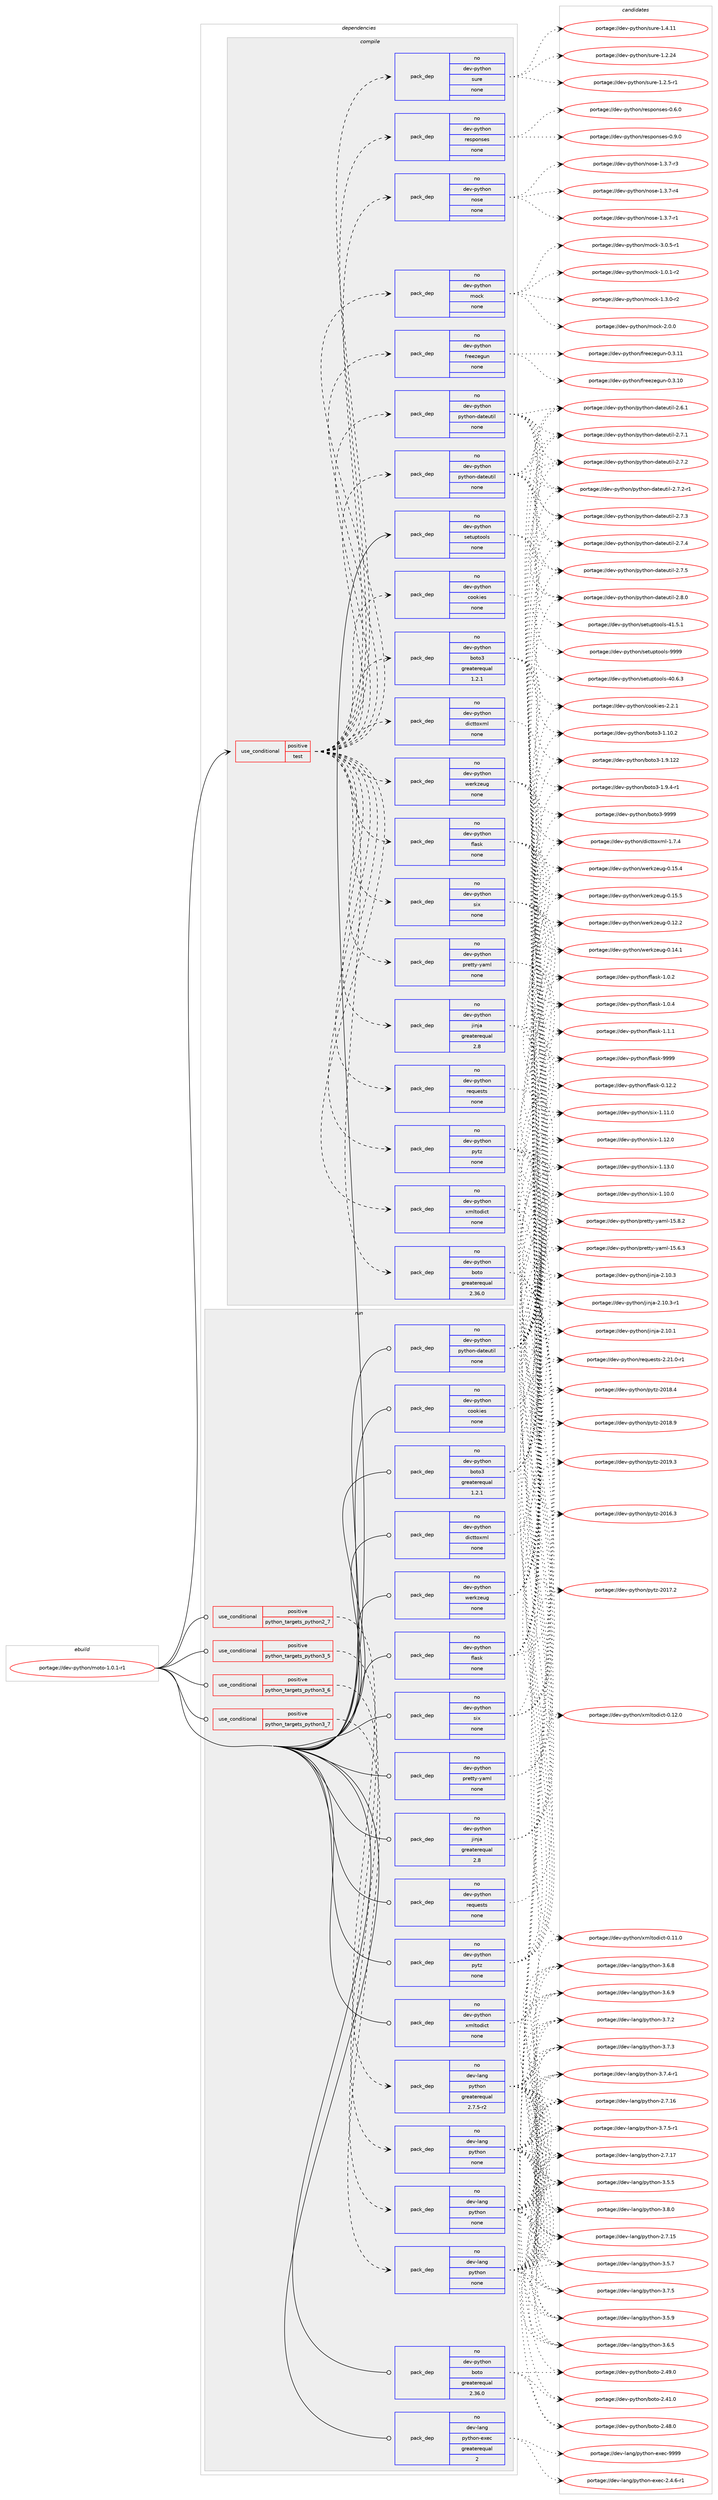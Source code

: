 digraph prolog {

# *************
# Graph options
# *************

newrank=true;
concentrate=true;
compound=true;
graph [rankdir=LR,fontname=Helvetica,fontsize=10,ranksep=1.5];#, ranksep=2.5, nodesep=0.2];
edge  [arrowhead=vee];
node  [fontname=Helvetica,fontsize=10];

# **********
# The ebuild
# **********

subgraph cluster_leftcol {
color=gray;
rank=same;
label=<<i>ebuild</i>>;
id [label="portage://dev-python/moto-1.0.1-r1", color=red, width=4, href="../dev-python/moto-1.0.1-r1.svg"];
}

# ****************
# The dependencies
# ****************

subgraph cluster_midcol {
color=gray;
label=<<i>dependencies</i>>;
subgraph cluster_compile {
fillcolor="#eeeeee";
style=filled;
label=<<i>compile</i>>;
subgraph cond31926 {
dependency149898 [label=<<TABLE BORDER="0" CELLBORDER="1" CELLSPACING="0" CELLPADDING="4"><TR><TD ROWSPAN="3" CELLPADDING="10">use_conditional</TD></TR><TR><TD>positive</TD></TR><TR><TD>test</TD></TR></TABLE>>, shape=none, color=red];
subgraph pack114646 {
dependency149899 [label=<<TABLE BORDER="0" CELLBORDER="1" CELLSPACING="0" CELLPADDING="4" WIDTH="220"><TR><TD ROWSPAN="6" CELLPADDING="30">pack_dep</TD></TR><TR><TD WIDTH="110">no</TD></TR><TR><TD>dev-python</TD></TR><TR><TD>cookies</TD></TR><TR><TD>none</TD></TR><TR><TD></TD></TR></TABLE>>, shape=none, color=blue];
}
dependency149898:e -> dependency149899:w [weight=20,style="dashed",arrowhead="vee"];
subgraph pack114647 {
dependency149900 [label=<<TABLE BORDER="0" CELLBORDER="1" CELLSPACING="0" CELLPADDING="4" WIDTH="220"><TR><TD ROWSPAN="6" CELLPADDING="30">pack_dep</TD></TR><TR><TD WIDTH="110">no</TD></TR><TR><TD>dev-python</TD></TR><TR><TD>dicttoxml</TD></TR><TR><TD>none</TD></TR><TR><TD></TD></TR></TABLE>>, shape=none, color=blue];
}
dependency149898:e -> dependency149900:w [weight=20,style="dashed",arrowhead="vee"];
subgraph pack114648 {
dependency149901 [label=<<TABLE BORDER="0" CELLBORDER="1" CELLSPACING="0" CELLPADDING="4" WIDTH="220"><TR><TD ROWSPAN="6" CELLPADDING="30">pack_dep</TD></TR><TR><TD WIDTH="110">no</TD></TR><TR><TD>dev-python</TD></TR><TR><TD>jinja</TD></TR><TR><TD>greaterequal</TD></TR><TR><TD>2.8</TD></TR></TABLE>>, shape=none, color=blue];
}
dependency149898:e -> dependency149901:w [weight=20,style="dashed",arrowhead="vee"];
subgraph pack114649 {
dependency149902 [label=<<TABLE BORDER="0" CELLBORDER="1" CELLSPACING="0" CELLPADDING="4" WIDTH="220"><TR><TD ROWSPAN="6" CELLPADDING="30">pack_dep</TD></TR><TR><TD WIDTH="110">no</TD></TR><TR><TD>dev-python</TD></TR><TR><TD>boto</TD></TR><TR><TD>greaterequal</TD></TR><TR><TD>2.36.0</TD></TR></TABLE>>, shape=none, color=blue];
}
dependency149898:e -> dependency149902:w [weight=20,style="dashed",arrowhead="vee"];
subgraph pack114650 {
dependency149903 [label=<<TABLE BORDER="0" CELLBORDER="1" CELLSPACING="0" CELLPADDING="4" WIDTH="220"><TR><TD ROWSPAN="6" CELLPADDING="30">pack_dep</TD></TR><TR><TD WIDTH="110">no</TD></TR><TR><TD>dev-python</TD></TR><TR><TD>boto3</TD></TR><TR><TD>greaterequal</TD></TR><TR><TD>1.2.1</TD></TR></TABLE>>, shape=none, color=blue];
}
dependency149898:e -> dependency149903:w [weight=20,style="dashed",arrowhead="vee"];
subgraph pack114651 {
dependency149904 [label=<<TABLE BORDER="0" CELLBORDER="1" CELLSPACING="0" CELLPADDING="4" WIDTH="220"><TR><TD ROWSPAN="6" CELLPADDING="30">pack_dep</TD></TR><TR><TD WIDTH="110">no</TD></TR><TR><TD>dev-python</TD></TR><TR><TD>flask</TD></TR><TR><TD>none</TD></TR><TR><TD></TD></TR></TABLE>>, shape=none, color=blue];
}
dependency149898:e -> dependency149904:w [weight=20,style="dashed",arrowhead="vee"];
subgraph pack114652 {
dependency149905 [label=<<TABLE BORDER="0" CELLBORDER="1" CELLSPACING="0" CELLPADDING="4" WIDTH="220"><TR><TD ROWSPAN="6" CELLPADDING="30">pack_dep</TD></TR><TR><TD WIDTH="110">no</TD></TR><TR><TD>dev-python</TD></TR><TR><TD>pretty-yaml</TD></TR><TR><TD>none</TD></TR><TR><TD></TD></TR></TABLE>>, shape=none, color=blue];
}
dependency149898:e -> dependency149905:w [weight=20,style="dashed",arrowhead="vee"];
subgraph pack114653 {
dependency149906 [label=<<TABLE BORDER="0" CELLBORDER="1" CELLSPACING="0" CELLPADDING="4" WIDTH="220"><TR><TD ROWSPAN="6" CELLPADDING="30">pack_dep</TD></TR><TR><TD WIDTH="110">no</TD></TR><TR><TD>dev-python</TD></TR><TR><TD>python-dateutil</TD></TR><TR><TD>none</TD></TR><TR><TD></TD></TR></TABLE>>, shape=none, color=blue];
}
dependency149898:e -> dependency149906:w [weight=20,style="dashed",arrowhead="vee"];
subgraph pack114654 {
dependency149907 [label=<<TABLE BORDER="0" CELLBORDER="1" CELLSPACING="0" CELLPADDING="4" WIDTH="220"><TR><TD ROWSPAN="6" CELLPADDING="30">pack_dep</TD></TR><TR><TD WIDTH="110">no</TD></TR><TR><TD>dev-python</TD></TR><TR><TD>pytz</TD></TR><TR><TD>none</TD></TR><TR><TD></TD></TR></TABLE>>, shape=none, color=blue];
}
dependency149898:e -> dependency149907:w [weight=20,style="dashed",arrowhead="vee"];
subgraph pack114655 {
dependency149908 [label=<<TABLE BORDER="0" CELLBORDER="1" CELLSPACING="0" CELLPADDING="4" WIDTH="220"><TR><TD ROWSPAN="6" CELLPADDING="30">pack_dep</TD></TR><TR><TD WIDTH="110">no</TD></TR><TR><TD>dev-python</TD></TR><TR><TD>python-dateutil</TD></TR><TR><TD>none</TD></TR><TR><TD></TD></TR></TABLE>>, shape=none, color=blue];
}
dependency149898:e -> dependency149908:w [weight=20,style="dashed",arrowhead="vee"];
subgraph pack114656 {
dependency149909 [label=<<TABLE BORDER="0" CELLBORDER="1" CELLSPACING="0" CELLPADDING="4" WIDTH="220"><TR><TD ROWSPAN="6" CELLPADDING="30">pack_dep</TD></TR><TR><TD WIDTH="110">no</TD></TR><TR><TD>dev-python</TD></TR><TR><TD>requests</TD></TR><TR><TD>none</TD></TR><TR><TD></TD></TR></TABLE>>, shape=none, color=blue];
}
dependency149898:e -> dependency149909:w [weight=20,style="dashed",arrowhead="vee"];
subgraph pack114657 {
dependency149910 [label=<<TABLE BORDER="0" CELLBORDER="1" CELLSPACING="0" CELLPADDING="4" WIDTH="220"><TR><TD ROWSPAN="6" CELLPADDING="30">pack_dep</TD></TR><TR><TD WIDTH="110">no</TD></TR><TR><TD>dev-python</TD></TR><TR><TD>xmltodict</TD></TR><TR><TD>none</TD></TR><TR><TD></TD></TR></TABLE>>, shape=none, color=blue];
}
dependency149898:e -> dependency149910:w [weight=20,style="dashed",arrowhead="vee"];
subgraph pack114658 {
dependency149911 [label=<<TABLE BORDER="0" CELLBORDER="1" CELLSPACING="0" CELLPADDING="4" WIDTH="220"><TR><TD ROWSPAN="6" CELLPADDING="30">pack_dep</TD></TR><TR><TD WIDTH="110">no</TD></TR><TR><TD>dev-python</TD></TR><TR><TD>six</TD></TR><TR><TD>none</TD></TR><TR><TD></TD></TR></TABLE>>, shape=none, color=blue];
}
dependency149898:e -> dependency149911:w [weight=20,style="dashed",arrowhead="vee"];
subgraph pack114659 {
dependency149912 [label=<<TABLE BORDER="0" CELLBORDER="1" CELLSPACING="0" CELLPADDING="4" WIDTH="220"><TR><TD ROWSPAN="6" CELLPADDING="30">pack_dep</TD></TR><TR><TD WIDTH="110">no</TD></TR><TR><TD>dev-python</TD></TR><TR><TD>werkzeug</TD></TR><TR><TD>none</TD></TR><TR><TD></TD></TR></TABLE>>, shape=none, color=blue];
}
dependency149898:e -> dependency149912:w [weight=20,style="dashed",arrowhead="vee"];
subgraph pack114660 {
dependency149913 [label=<<TABLE BORDER="0" CELLBORDER="1" CELLSPACING="0" CELLPADDING="4" WIDTH="220"><TR><TD ROWSPAN="6" CELLPADDING="30">pack_dep</TD></TR><TR><TD WIDTH="110">no</TD></TR><TR><TD>dev-python</TD></TR><TR><TD>freezegun</TD></TR><TR><TD>none</TD></TR><TR><TD></TD></TR></TABLE>>, shape=none, color=blue];
}
dependency149898:e -> dependency149913:w [weight=20,style="dashed",arrowhead="vee"];
subgraph pack114661 {
dependency149914 [label=<<TABLE BORDER="0" CELLBORDER="1" CELLSPACING="0" CELLPADDING="4" WIDTH="220"><TR><TD ROWSPAN="6" CELLPADDING="30">pack_dep</TD></TR><TR><TD WIDTH="110">no</TD></TR><TR><TD>dev-python</TD></TR><TR><TD>mock</TD></TR><TR><TD>none</TD></TR><TR><TD></TD></TR></TABLE>>, shape=none, color=blue];
}
dependency149898:e -> dependency149914:w [weight=20,style="dashed",arrowhead="vee"];
subgraph pack114662 {
dependency149915 [label=<<TABLE BORDER="0" CELLBORDER="1" CELLSPACING="0" CELLPADDING="4" WIDTH="220"><TR><TD ROWSPAN="6" CELLPADDING="30">pack_dep</TD></TR><TR><TD WIDTH="110">no</TD></TR><TR><TD>dev-python</TD></TR><TR><TD>nose</TD></TR><TR><TD>none</TD></TR><TR><TD></TD></TR></TABLE>>, shape=none, color=blue];
}
dependency149898:e -> dependency149915:w [weight=20,style="dashed",arrowhead="vee"];
subgraph pack114663 {
dependency149916 [label=<<TABLE BORDER="0" CELLBORDER="1" CELLSPACING="0" CELLPADDING="4" WIDTH="220"><TR><TD ROWSPAN="6" CELLPADDING="30">pack_dep</TD></TR><TR><TD WIDTH="110">no</TD></TR><TR><TD>dev-python</TD></TR><TR><TD>responses</TD></TR><TR><TD>none</TD></TR><TR><TD></TD></TR></TABLE>>, shape=none, color=blue];
}
dependency149898:e -> dependency149916:w [weight=20,style="dashed",arrowhead="vee"];
subgraph pack114664 {
dependency149917 [label=<<TABLE BORDER="0" CELLBORDER="1" CELLSPACING="0" CELLPADDING="4" WIDTH="220"><TR><TD ROWSPAN="6" CELLPADDING="30">pack_dep</TD></TR><TR><TD WIDTH="110">no</TD></TR><TR><TD>dev-python</TD></TR><TR><TD>sure</TD></TR><TR><TD>none</TD></TR><TR><TD></TD></TR></TABLE>>, shape=none, color=blue];
}
dependency149898:e -> dependency149917:w [weight=20,style="dashed",arrowhead="vee"];
}
id:e -> dependency149898:w [weight=20,style="solid",arrowhead="vee"];
subgraph pack114665 {
dependency149918 [label=<<TABLE BORDER="0" CELLBORDER="1" CELLSPACING="0" CELLPADDING="4" WIDTH="220"><TR><TD ROWSPAN="6" CELLPADDING="30">pack_dep</TD></TR><TR><TD WIDTH="110">no</TD></TR><TR><TD>dev-python</TD></TR><TR><TD>setuptools</TD></TR><TR><TD>none</TD></TR><TR><TD></TD></TR></TABLE>>, shape=none, color=blue];
}
id:e -> dependency149918:w [weight=20,style="solid",arrowhead="vee"];
}
subgraph cluster_compileandrun {
fillcolor="#eeeeee";
style=filled;
label=<<i>compile and run</i>>;
}
subgraph cluster_run {
fillcolor="#eeeeee";
style=filled;
label=<<i>run</i>>;
subgraph cond31927 {
dependency149919 [label=<<TABLE BORDER="0" CELLBORDER="1" CELLSPACING="0" CELLPADDING="4"><TR><TD ROWSPAN="3" CELLPADDING="10">use_conditional</TD></TR><TR><TD>positive</TD></TR><TR><TD>python_targets_python2_7</TD></TR></TABLE>>, shape=none, color=red];
subgraph pack114666 {
dependency149920 [label=<<TABLE BORDER="0" CELLBORDER="1" CELLSPACING="0" CELLPADDING="4" WIDTH="220"><TR><TD ROWSPAN="6" CELLPADDING="30">pack_dep</TD></TR><TR><TD WIDTH="110">no</TD></TR><TR><TD>dev-lang</TD></TR><TR><TD>python</TD></TR><TR><TD>greaterequal</TD></TR><TR><TD>2.7.5-r2</TD></TR></TABLE>>, shape=none, color=blue];
}
dependency149919:e -> dependency149920:w [weight=20,style="dashed",arrowhead="vee"];
}
id:e -> dependency149919:w [weight=20,style="solid",arrowhead="odot"];
subgraph cond31928 {
dependency149921 [label=<<TABLE BORDER="0" CELLBORDER="1" CELLSPACING="0" CELLPADDING="4"><TR><TD ROWSPAN="3" CELLPADDING="10">use_conditional</TD></TR><TR><TD>positive</TD></TR><TR><TD>python_targets_python3_5</TD></TR></TABLE>>, shape=none, color=red];
subgraph pack114667 {
dependency149922 [label=<<TABLE BORDER="0" CELLBORDER="1" CELLSPACING="0" CELLPADDING="4" WIDTH="220"><TR><TD ROWSPAN="6" CELLPADDING="30">pack_dep</TD></TR><TR><TD WIDTH="110">no</TD></TR><TR><TD>dev-lang</TD></TR><TR><TD>python</TD></TR><TR><TD>none</TD></TR><TR><TD></TD></TR></TABLE>>, shape=none, color=blue];
}
dependency149921:e -> dependency149922:w [weight=20,style="dashed",arrowhead="vee"];
}
id:e -> dependency149921:w [weight=20,style="solid",arrowhead="odot"];
subgraph cond31929 {
dependency149923 [label=<<TABLE BORDER="0" CELLBORDER="1" CELLSPACING="0" CELLPADDING="4"><TR><TD ROWSPAN="3" CELLPADDING="10">use_conditional</TD></TR><TR><TD>positive</TD></TR><TR><TD>python_targets_python3_6</TD></TR></TABLE>>, shape=none, color=red];
subgraph pack114668 {
dependency149924 [label=<<TABLE BORDER="0" CELLBORDER="1" CELLSPACING="0" CELLPADDING="4" WIDTH="220"><TR><TD ROWSPAN="6" CELLPADDING="30">pack_dep</TD></TR><TR><TD WIDTH="110">no</TD></TR><TR><TD>dev-lang</TD></TR><TR><TD>python</TD></TR><TR><TD>none</TD></TR><TR><TD></TD></TR></TABLE>>, shape=none, color=blue];
}
dependency149923:e -> dependency149924:w [weight=20,style="dashed",arrowhead="vee"];
}
id:e -> dependency149923:w [weight=20,style="solid",arrowhead="odot"];
subgraph cond31930 {
dependency149925 [label=<<TABLE BORDER="0" CELLBORDER="1" CELLSPACING="0" CELLPADDING="4"><TR><TD ROWSPAN="3" CELLPADDING="10">use_conditional</TD></TR><TR><TD>positive</TD></TR><TR><TD>python_targets_python3_7</TD></TR></TABLE>>, shape=none, color=red];
subgraph pack114669 {
dependency149926 [label=<<TABLE BORDER="0" CELLBORDER="1" CELLSPACING="0" CELLPADDING="4" WIDTH="220"><TR><TD ROWSPAN="6" CELLPADDING="30">pack_dep</TD></TR><TR><TD WIDTH="110">no</TD></TR><TR><TD>dev-lang</TD></TR><TR><TD>python</TD></TR><TR><TD>none</TD></TR><TR><TD></TD></TR></TABLE>>, shape=none, color=blue];
}
dependency149925:e -> dependency149926:w [weight=20,style="dashed",arrowhead="vee"];
}
id:e -> dependency149925:w [weight=20,style="solid",arrowhead="odot"];
subgraph pack114670 {
dependency149927 [label=<<TABLE BORDER="0" CELLBORDER="1" CELLSPACING="0" CELLPADDING="4" WIDTH="220"><TR><TD ROWSPAN="6" CELLPADDING="30">pack_dep</TD></TR><TR><TD WIDTH="110">no</TD></TR><TR><TD>dev-lang</TD></TR><TR><TD>python-exec</TD></TR><TR><TD>greaterequal</TD></TR><TR><TD>2</TD></TR></TABLE>>, shape=none, color=blue];
}
id:e -> dependency149927:w [weight=20,style="solid",arrowhead="odot"];
subgraph pack114671 {
dependency149928 [label=<<TABLE BORDER="0" CELLBORDER="1" CELLSPACING="0" CELLPADDING="4" WIDTH="220"><TR><TD ROWSPAN="6" CELLPADDING="30">pack_dep</TD></TR><TR><TD WIDTH="110">no</TD></TR><TR><TD>dev-python</TD></TR><TR><TD>boto</TD></TR><TR><TD>greaterequal</TD></TR><TR><TD>2.36.0</TD></TR></TABLE>>, shape=none, color=blue];
}
id:e -> dependency149928:w [weight=20,style="solid",arrowhead="odot"];
subgraph pack114672 {
dependency149929 [label=<<TABLE BORDER="0" CELLBORDER="1" CELLSPACING="0" CELLPADDING="4" WIDTH="220"><TR><TD ROWSPAN="6" CELLPADDING="30">pack_dep</TD></TR><TR><TD WIDTH="110">no</TD></TR><TR><TD>dev-python</TD></TR><TR><TD>boto3</TD></TR><TR><TD>greaterequal</TD></TR><TR><TD>1.2.1</TD></TR></TABLE>>, shape=none, color=blue];
}
id:e -> dependency149929:w [weight=20,style="solid",arrowhead="odot"];
subgraph pack114673 {
dependency149930 [label=<<TABLE BORDER="0" CELLBORDER="1" CELLSPACING="0" CELLPADDING="4" WIDTH="220"><TR><TD ROWSPAN="6" CELLPADDING="30">pack_dep</TD></TR><TR><TD WIDTH="110">no</TD></TR><TR><TD>dev-python</TD></TR><TR><TD>cookies</TD></TR><TR><TD>none</TD></TR><TR><TD></TD></TR></TABLE>>, shape=none, color=blue];
}
id:e -> dependency149930:w [weight=20,style="solid",arrowhead="odot"];
subgraph pack114674 {
dependency149931 [label=<<TABLE BORDER="0" CELLBORDER="1" CELLSPACING="0" CELLPADDING="4" WIDTH="220"><TR><TD ROWSPAN="6" CELLPADDING="30">pack_dep</TD></TR><TR><TD WIDTH="110">no</TD></TR><TR><TD>dev-python</TD></TR><TR><TD>dicttoxml</TD></TR><TR><TD>none</TD></TR><TR><TD></TD></TR></TABLE>>, shape=none, color=blue];
}
id:e -> dependency149931:w [weight=20,style="solid",arrowhead="odot"];
subgraph pack114675 {
dependency149932 [label=<<TABLE BORDER="0" CELLBORDER="1" CELLSPACING="0" CELLPADDING="4" WIDTH="220"><TR><TD ROWSPAN="6" CELLPADDING="30">pack_dep</TD></TR><TR><TD WIDTH="110">no</TD></TR><TR><TD>dev-python</TD></TR><TR><TD>flask</TD></TR><TR><TD>none</TD></TR><TR><TD></TD></TR></TABLE>>, shape=none, color=blue];
}
id:e -> dependency149932:w [weight=20,style="solid",arrowhead="odot"];
subgraph pack114676 {
dependency149933 [label=<<TABLE BORDER="0" CELLBORDER="1" CELLSPACING="0" CELLPADDING="4" WIDTH="220"><TR><TD ROWSPAN="6" CELLPADDING="30">pack_dep</TD></TR><TR><TD WIDTH="110">no</TD></TR><TR><TD>dev-python</TD></TR><TR><TD>jinja</TD></TR><TR><TD>greaterequal</TD></TR><TR><TD>2.8</TD></TR></TABLE>>, shape=none, color=blue];
}
id:e -> dependency149933:w [weight=20,style="solid",arrowhead="odot"];
subgraph pack114677 {
dependency149934 [label=<<TABLE BORDER="0" CELLBORDER="1" CELLSPACING="0" CELLPADDING="4" WIDTH="220"><TR><TD ROWSPAN="6" CELLPADDING="30">pack_dep</TD></TR><TR><TD WIDTH="110">no</TD></TR><TR><TD>dev-python</TD></TR><TR><TD>pretty-yaml</TD></TR><TR><TD>none</TD></TR><TR><TD></TD></TR></TABLE>>, shape=none, color=blue];
}
id:e -> dependency149934:w [weight=20,style="solid",arrowhead="odot"];
subgraph pack114678 {
dependency149935 [label=<<TABLE BORDER="0" CELLBORDER="1" CELLSPACING="0" CELLPADDING="4" WIDTH="220"><TR><TD ROWSPAN="6" CELLPADDING="30">pack_dep</TD></TR><TR><TD WIDTH="110">no</TD></TR><TR><TD>dev-python</TD></TR><TR><TD>python-dateutil</TD></TR><TR><TD>none</TD></TR><TR><TD></TD></TR></TABLE>>, shape=none, color=blue];
}
id:e -> dependency149935:w [weight=20,style="solid",arrowhead="odot"];
subgraph pack114679 {
dependency149936 [label=<<TABLE BORDER="0" CELLBORDER="1" CELLSPACING="0" CELLPADDING="4" WIDTH="220"><TR><TD ROWSPAN="6" CELLPADDING="30">pack_dep</TD></TR><TR><TD WIDTH="110">no</TD></TR><TR><TD>dev-python</TD></TR><TR><TD>pytz</TD></TR><TR><TD>none</TD></TR><TR><TD></TD></TR></TABLE>>, shape=none, color=blue];
}
id:e -> dependency149936:w [weight=20,style="solid",arrowhead="odot"];
subgraph pack114680 {
dependency149937 [label=<<TABLE BORDER="0" CELLBORDER="1" CELLSPACING="0" CELLPADDING="4" WIDTH="220"><TR><TD ROWSPAN="6" CELLPADDING="30">pack_dep</TD></TR><TR><TD WIDTH="110">no</TD></TR><TR><TD>dev-python</TD></TR><TR><TD>requests</TD></TR><TR><TD>none</TD></TR><TR><TD></TD></TR></TABLE>>, shape=none, color=blue];
}
id:e -> dependency149937:w [weight=20,style="solid",arrowhead="odot"];
subgraph pack114681 {
dependency149938 [label=<<TABLE BORDER="0" CELLBORDER="1" CELLSPACING="0" CELLPADDING="4" WIDTH="220"><TR><TD ROWSPAN="6" CELLPADDING="30">pack_dep</TD></TR><TR><TD WIDTH="110">no</TD></TR><TR><TD>dev-python</TD></TR><TR><TD>six</TD></TR><TR><TD>none</TD></TR><TR><TD></TD></TR></TABLE>>, shape=none, color=blue];
}
id:e -> dependency149938:w [weight=20,style="solid",arrowhead="odot"];
subgraph pack114682 {
dependency149939 [label=<<TABLE BORDER="0" CELLBORDER="1" CELLSPACING="0" CELLPADDING="4" WIDTH="220"><TR><TD ROWSPAN="6" CELLPADDING="30">pack_dep</TD></TR><TR><TD WIDTH="110">no</TD></TR><TR><TD>dev-python</TD></TR><TR><TD>werkzeug</TD></TR><TR><TD>none</TD></TR><TR><TD></TD></TR></TABLE>>, shape=none, color=blue];
}
id:e -> dependency149939:w [weight=20,style="solid",arrowhead="odot"];
subgraph pack114683 {
dependency149940 [label=<<TABLE BORDER="0" CELLBORDER="1" CELLSPACING="0" CELLPADDING="4" WIDTH="220"><TR><TD ROWSPAN="6" CELLPADDING="30">pack_dep</TD></TR><TR><TD WIDTH="110">no</TD></TR><TR><TD>dev-python</TD></TR><TR><TD>xmltodict</TD></TR><TR><TD>none</TD></TR><TR><TD></TD></TR></TABLE>>, shape=none, color=blue];
}
id:e -> dependency149940:w [weight=20,style="solid",arrowhead="odot"];
}
}

# **************
# The candidates
# **************

subgraph cluster_choices {
rank=same;
color=gray;
label=<<i>candidates</i>>;

subgraph choice114646 {
color=black;
nodesep=1;
choiceportage100101118451121211161041111104799111111107105101115455046504649 [label="portage://dev-python/cookies-2.2.1", color=red, width=4,href="../dev-python/cookies-2.2.1.svg"];
dependency149899:e -> choiceportage100101118451121211161041111104799111111107105101115455046504649:w [style=dotted,weight="100"];
}
subgraph choice114647 {
color=black;
nodesep=1;
choiceportage100101118451121211161041111104710010599116116111120109108454946554652 [label="portage://dev-python/dicttoxml-1.7.4", color=red, width=4,href="../dev-python/dicttoxml-1.7.4.svg"];
dependency149900:e -> choiceportage100101118451121211161041111104710010599116116111120109108454946554652:w [style=dotted,weight="100"];
}
subgraph choice114648 {
color=black;
nodesep=1;
choiceportage10010111845112121116104111110471061051101069745504649484649 [label="portage://dev-python/jinja-2.10.1", color=red, width=4,href="../dev-python/jinja-2.10.1.svg"];
choiceportage10010111845112121116104111110471061051101069745504649484651 [label="portage://dev-python/jinja-2.10.3", color=red, width=4,href="../dev-python/jinja-2.10.3.svg"];
choiceportage100101118451121211161041111104710610511010697455046494846514511449 [label="portage://dev-python/jinja-2.10.3-r1", color=red, width=4,href="../dev-python/jinja-2.10.3-r1.svg"];
dependency149901:e -> choiceportage10010111845112121116104111110471061051101069745504649484649:w [style=dotted,weight="100"];
dependency149901:e -> choiceportage10010111845112121116104111110471061051101069745504649484651:w [style=dotted,weight="100"];
dependency149901:e -> choiceportage100101118451121211161041111104710610511010697455046494846514511449:w [style=dotted,weight="100"];
}
subgraph choice114649 {
color=black;
nodesep=1;
choiceportage10010111845112121116104111110479811111611145504652494648 [label="portage://dev-python/boto-2.41.0", color=red, width=4,href="../dev-python/boto-2.41.0.svg"];
choiceportage10010111845112121116104111110479811111611145504652564648 [label="portage://dev-python/boto-2.48.0", color=red, width=4,href="../dev-python/boto-2.48.0.svg"];
choiceportage10010111845112121116104111110479811111611145504652574648 [label="portage://dev-python/boto-2.49.0", color=red, width=4,href="../dev-python/boto-2.49.0.svg"];
dependency149902:e -> choiceportage10010111845112121116104111110479811111611145504652494648:w [style=dotted,weight="100"];
dependency149902:e -> choiceportage10010111845112121116104111110479811111611145504652564648:w [style=dotted,weight="100"];
dependency149902:e -> choiceportage10010111845112121116104111110479811111611145504652574648:w [style=dotted,weight="100"];
}
subgraph choice114650 {
color=black;
nodesep=1;
choiceportage1001011184511212111610411111047981111161115145494649484650 [label="portage://dev-python/boto3-1.10.2", color=red, width=4,href="../dev-python/boto3-1.10.2.svg"];
choiceportage100101118451121211161041111104798111116111514549465746495050 [label="portage://dev-python/boto3-1.9.122", color=red, width=4,href="../dev-python/boto3-1.9.122.svg"];
choiceportage100101118451121211161041111104798111116111514549465746524511449 [label="portage://dev-python/boto3-1.9.4-r1", color=red, width=4,href="../dev-python/boto3-1.9.4-r1.svg"];
choiceportage100101118451121211161041111104798111116111514557575757 [label="portage://dev-python/boto3-9999", color=red, width=4,href="../dev-python/boto3-9999.svg"];
dependency149903:e -> choiceportage1001011184511212111610411111047981111161115145494649484650:w [style=dotted,weight="100"];
dependency149903:e -> choiceportage100101118451121211161041111104798111116111514549465746495050:w [style=dotted,weight="100"];
dependency149903:e -> choiceportage100101118451121211161041111104798111116111514549465746524511449:w [style=dotted,weight="100"];
dependency149903:e -> choiceportage100101118451121211161041111104798111116111514557575757:w [style=dotted,weight="100"];
}
subgraph choice114651 {
color=black;
nodesep=1;
choiceportage10010111845112121116104111110471021089711510745484649504650 [label="portage://dev-python/flask-0.12.2", color=red, width=4,href="../dev-python/flask-0.12.2.svg"];
choiceportage100101118451121211161041111104710210897115107454946484650 [label="portage://dev-python/flask-1.0.2", color=red, width=4,href="../dev-python/flask-1.0.2.svg"];
choiceportage100101118451121211161041111104710210897115107454946484652 [label="portage://dev-python/flask-1.0.4", color=red, width=4,href="../dev-python/flask-1.0.4.svg"];
choiceportage100101118451121211161041111104710210897115107454946494649 [label="portage://dev-python/flask-1.1.1", color=red, width=4,href="../dev-python/flask-1.1.1.svg"];
choiceportage1001011184511212111610411111047102108971151074557575757 [label="portage://dev-python/flask-9999", color=red, width=4,href="../dev-python/flask-9999.svg"];
dependency149904:e -> choiceportage10010111845112121116104111110471021089711510745484649504650:w [style=dotted,weight="100"];
dependency149904:e -> choiceportage100101118451121211161041111104710210897115107454946484650:w [style=dotted,weight="100"];
dependency149904:e -> choiceportage100101118451121211161041111104710210897115107454946484652:w [style=dotted,weight="100"];
dependency149904:e -> choiceportage100101118451121211161041111104710210897115107454946494649:w [style=dotted,weight="100"];
dependency149904:e -> choiceportage1001011184511212111610411111047102108971151074557575757:w [style=dotted,weight="100"];
}
subgraph choice114652 {
color=black;
nodesep=1;
choiceportage1001011184511212111610411111047112114101116116121451219710910845495346544651 [label="portage://dev-python/pretty-yaml-15.6.3", color=red, width=4,href="../dev-python/pretty-yaml-15.6.3.svg"];
choiceportage1001011184511212111610411111047112114101116116121451219710910845495346564650 [label="portage://dev-python/pretty-yaml-15.8.2", color=red, width=4,href="../dev-python/pretty-yaml-15.8.2.svg"];
dependency149905:e -> choiceportage1001011184511212111610411111047112114101116116121451219710910845495346544651:w [style=dotted,weight="100"];
dependency149905:e -> choiceportage1001011184511212111610411111047112114101116116121451219710910845495346564650:w [style=dotted,weight="100"];
}
subgraph choice114653 {
color=black;
nodesep=1;
choiceportage10010111845112121116104111110471121211161041111104510097116101117116105108455046544649 [label="portage://dev-python/python-dateutil-2.6.1", color=red, width=4,href="../dev-python/python-dateutil-2.6.1.svg"];
choiceportage10010111845112121116104111110471121211161041111104510097116101117116105108455046554649 [label="portage://dev-python/python-dateutil-2.7.1", color=red, width=4,href="../dev-python/python-dateutil-2.7.1.svg"];
choiceportage10010111845112121116104111110471121211161041111104510097116101117116105108455046554650 [label="portage://dev-python/python-dateutil-2.7.2", color=red, width=4,href="../dev-python/python-dateutil-2.7.2.svg"];
choiceportage100101118451121211161041111104711212111610411111045100971161011171161051084550465546504511449 [label="portage://dev-python/python-dateutil-2.7.2-r1", color=red, width=4,href="../dev-python/python-dateutil-2.7.2-r1.svg"];
choiceportage10010111845112121116104111110471121211161041111104510097116101117116105108455046554651 [label="portage://dev-python/python-dateutil-2.7.3", color=red, width=4,href="../dev-python/python-dateutil-2.7.3.svg"];
choiceportage10010111845112121116104111110471121211161041111104510097116101117116105108455046554652 [label="portage://dev-python/python-dateutil-2.7.4", color=red, width=4,href="../dev-python/python-dateutil-2.7.4.svg"];
choiceportage10010111845112121116104111110471121211161041111104510097116101117116105108455046554653 [label="portage://dev-python/python-dateutil-2.7.5", color=red, width=4,href="../dev-python/python-dateutil-2.7.5.svg"];
choiceportage10010111845112121116104111110471121211161041111104510097116101117116105108455046564648 [label="portage://dev-python/python-dateutil-2.8.0", color=red, width=4,href="../dev-python/python-dateutil-2.8.0.svg"];
dependency149906:e -> choiceportage10010111845112121116104111110471121211161041111104510097116101117116105108455046544649:w [style=dotted,weight="100"];
dependency149906:e -> choiceportage10010111845112121116104111110471121211161041111104510097116101117116105108455046554649:w [style=dotted,weight="100"];
dependency149906:e -> choiceportage10010111845112121116104111110471121211161041111104510097116101117116105108455046554650:w [style=dotted,weight="100"];
dependency149906:e -> choiceportage100101118451121211161041111104711212111610411111045100971161011171161051084550465546504511449:w [style=dotted,weight="100"];
dependency149906:e -> choiceportage10010111845112121116104111110471121211161041111104510097116101117116105108455046554651:w [style=dotted,weight="100"];
dependency149906:e -> choiceportage10010111845112121116104111110471121211161041111104510097116101117116105108455046554652:w [style=dotted,weight="100"];
dependency149906:e -> choiceportage10010111845112121116104111110471121211161041111104510097116101117116105108455046554653:w [style=dotted,weight="100"];
dependency149906:e -> choiceportage10010111845112121116104111110471121211161041111104510097116101117116105108455046564648:w [style=dotted,weight="100"];
}
subgraph choice114654 {
color=black;
nodesep=1;
choiceportage100101118451121211161041111104711212111612245504849544651 [label="portage://dev-python/pytz-2016.3", color=red, width=4,href="../dev-python/pytz-2016.3.svg"];
choiceportage100101118451121211161041111104711212111612245504849554650 [label="portage://dev-python/pytz-2017.2", color=red, width=4,href="../dev-python/pytz-2017.2.svg"];
choiceportage100101118451121211161041111104711212111612245504849564652 [label="portage://dev-python/pytz-2018.4", color=red, width=4,href="../dev-python/pytz-2018.4.svg"];
choiceportage100101118451121211161041111104711212111612245504849564657 [label="portage://dev-python/pytz-2018.9", color=red, width=4,href="../dev-python/pytz-2018.9.svg"];
choiceportage100101118451121211161041111104711212111612245504849574651 [label="portage://dev-python/pytz-2019.3", color=red, width=4,href="../dev-python/pytz-2019.3.svg"];
dependency149907:e -> choiceportage100101118451121211161041111104711212111612245504849544651:w [style=dotted,weight="100"];
dependency149907:e -> choiceportage100101118451121211161041111104711212111612245504849554650:w [style=dotted,weight="100"];
dependency149907:e -> choiceportage100101118451121211161041111104711212111612245504849564652:w [style=dotted,weight="100"];
dependency149907:e -> choiceportage100101118451121211161041111104711212111612245504849564657:w [style=dotted,weight="100"];
dependency149907:e -> choiceportage100101118451121211161041111104711212111612245504849574651:w [style=dotted,weight="100"];
}
subgraph choice114655 {
color=black;
nodesep=1;
choiceportage10010111845112121116104111110471121211161041111104510097116101117116105108455046544649 [label="portage://dev-python/python-dateutil-2.6.1", color=red, width=4,href="../dev-python/python-dateutil-2.6.1.svg"];
choiceportage10010111845112121116104111110471121211161041111104510097116101117116105108455046554649 [label="portage://dev-python/python-dateutil-2.7.1", color=red, width=4,href="../dev-python/python-dateutil-2.7.1.svg"];
choiceportage10010111845112121116104111110471121211161041111104510097116101117116105108455046554650 [label="portage://dev-python/python-dateutil-2.7.2", color=red, width=4,href="../dev-python/python-dateutil-2.7.2.svg"];
choiceportage100101118451121211161041111104711212111610411111045100971161011171161051084550465546504511449 [label="portage://dev-python/python-dateutil-2.7.2-r1", color=red, width=4,href="../dev-python/python-dateutil-2.7.2-r1.svg"];
choiceportage10010111845112121116104111110471121211161041111104510097116101117116105108455046554651 [label="portage://dev-python/python-dateutil-2.7.3", color=red, width=4,href="../dev-python/python-dateutil-2.7.3.svg"];
choiceportage10010111845112121116104111110471121211161041111104510097116101117116105108455046554652 [label="portage://dev-python/python-dateutil-2.7.4", color=red, width=4,href="../dev-python/python-dateutil-2.7.4.svg"];
choiceportage10010111845112121116104111110471121211161041111104510097116101117116105108455046554653 [label="portage://dev-python/python-dateutil-2.7.5", color=red, width=4,href="../dev-python/python-dateutil-2.7.5.svg"];
choiceportage10010111845112121116104111110471121211161041111104510097116101117116105108455046564648 [label="portage://dev-python/python-dateutil-2.8.0", color=red, width=4,href="../dev-python/python-dateutil-2.8.0.svg"];
dependency149908:e -> choiceportage10010111845112121116104111110471121211161041111104510097116101117116105108455046544649:w [style=dotted,weight="100"];
dependency149908:e -> choiceportage10010111845112121116104111110471121211161041111104510097116101117116105108455046554649:w [style=dotted,weight="100"];
dependency149908:e -> choiceportage10010111845112121116104111110471121211161041111104510097116101117116105108455046554650:w [style=dotted,weight="100"];
dependency149908:e -> choiceportage100101118451121211161041111104711212111610411111045100971161011171161051084550465546504511449:w [style=dotted,weight="100"];
dependency149908:e -> choiceportage10010111845112121116104111110471121211161041111104510097116101117116105108455046554651:w [style=dotted,weight="100"];
dependency149908:e -> choiceportage10010111845112121116104111110471121211161041111104510097116101117116105108455046554652:w [style=dotted,weight="100"];
dependency149908:e -> choiceportage10010111845112121116104111110471121211161041111104510097116101117116105108455046554653:w [style=dotted,weight="100"];
dependency149908:e -> choiceportage10010111845112121116104111110471121211161041111104510097116101117116105108455046564648:w [style=dotted,weight="100"];
}
subgraph choice114656 {
color=black;
nodesep=1;
choiceportage1001011184511212111610411111047114101113117101115116115455046504946484511449 [label="portage://dev-python/requests-2.21.0-r1", color=red, width=4,href="../dev-python/requests-2.21.0-r1.svg"];
dependency149909:e -> choiceportage1001011184511212111610411111047114101113117101115116115455046504946484511449:w [style=dotted,weight="100"];
}
subgraph choice114657 {
color=black;
nodesep=1;
choiceportage10010111845112121116104111110471201091081161111001059911645484649494648 [label="portage://dev-python/xmltodict-0.11.0", color=red, width=4,href="../dev-python/xmltodict-0.11.0.svg"];
choiceportage10010111845112121116104111110471201091081161111001059911645484649504648 [label="portage://dev-python/xmltodict-0.12.0", color=red, width=4,href="../dev-python/xmltodict-0.12.0.svg"];
dependency149910:e -> choiceportage10010111845112121116104111110471201091081161111001059911645484649494648:w [style=dotted,weight="100"];
dependency149910:e -> choiceportage10010111845112121116104111110471201091081161111001059911645484649504648:w [style=dotted,weight="100"];
}
subgraph choice114658 {
color=black;
nodesep=1;
choiceportage100101118451121211161041111104711510512045494649484648 [label="portage://dev-python/six-1.10.0", color=red, width=4,href="../dev-python/six-1.10.0.svg"];
choiceportage100101118451121211161041111104711510512045494649494648 [label="portage://dev-python/six-1.11.0", color=red, width=4,href="../dev-python/six-1.11.0.svg"];
choiceportage100101118451121211161041111104711510512045494649504648 [label="portage://dev-python/six-1.12.0", color=red, width=4,href="../dev-python/six-1.12.0.svg"];
choiceportage100101118451121211161041111104711510512045494649514648 [label="portage://dev-python/six-1.13.0", color=red, width=4,href="../dev-python/six-1.13.0.svg"];
dependency149911:e -> choiceportage100101118451121211161041111104711510512045494649484648:w [style=dotted,weight="100"];
dependency149911:e -> choiceportage100101118451121211161041111104711510512045494649494648:w [style=dotted,weight="100"];
dependency149911:e -> choiceportage100101118451121211161041111104711510512045494649504648:w [style=dotted,weight="100"];
dependency149911:e -> choiceportage100101118451121211161041111104711510512045494649514648:w [style=dotted,weight="100"];
}
subgraph choice114659 {
color=black;
nodesep=1;
choiceportage100101118451121211161041111104711910111410712210111710345484649504650 [label="portage://dev-python/werkzeug-0.12.2", color=red, width=4,href="../dev-python/werkzeug-0.12.2.svg"];
choiceportage100101118451121211161041111104711910111410712210111710345484649524649 [label="portage://dev-python/werkzeug-0.14.1", color=red, width=4,href="../dev-python/werkzeug-0.14.1.svg"];
choiceportage100101118451121211161041111104711910111410712210111710345484649534652 [label="portage://dev-python/werkzeug-0.15.4", color=red, width=4,href="../dev-python/werkzeug-0.15.4.svg"];
choiceportage100101118451121211161041111104711910111410712210111710345484649534653 [label="portage://dev-python/werkzeug-0.15.5", color=red, width=4,href="../dev-python/werkzeug-0.15.5.svg"];
dependency149912:e -> choiceportage100101118451121211161041111104711910111410712210111710345484649504650:w [style=dotted,weight="100"];
dependency149912:e -> choiceportage100101118451121211161041111104711910111410712210111710345484649524649:w [style=dotted,weight="100"];
dependency149912:e -> choiceportage100101118451121211161041111104711910111410712210111710345484649534652:w [style=dotted,weight="100"];
dependency149912:e -> choiceportage100101118451121211161041111104711910111410712210111710345484649534653:w [style=dotted,weight="100"];
}
subgraph choice114660 {
color=black;
nodesep=1;
choiceportage100101118451121211161041111104710211410110112210110311711045484651464948 [label="portage://dev-python/freezegun-0.3.10", color=red, width=4,href="../dev-python/freezegun-0.3.10.svg"];
choiceportage100101118451121211161041111104710211410110112210110311711045484651464949 [label="portage://dev-python/freezegun-0.3.11", color=red, width=4,href="../dev-python/freezegun-0.3.11.svg"];
dependency149913:e -> choiceportage100101118451121211161041111104710211410110112210110311711045484651464948:w [style=dotted,weight="100"];
dependency149913:e -> choiceportage100101118451121211161041111104710211410110112210110311711045484651464949:w [style=dotted,weight="100"];
}
subgraph choice114661 {
color=black;
nodesep=1;
choiceportage1001011184511212111610411111047109111991074549464846494511450 [label="portage://dev-python/mock-1.0.1-r2", color=red, width=4,href="../dev-python/mock-1.0.1-r2.svg"];
choiceportage1001011184511212111610411111047109111991074549465146484511450 [label="portage://dev-python/mock-1.3.0-r2", color=red, width=4,href="../dev-python/mock-1.3.0-r2.svg"];
choiceportage100101118451121211161041111104710911199107455046484648 [label="portage://dev-python/mock-2.0.0", color=red, width=4,href="../dev-python/mock-2.0.0.svg"];
choiceportage1001011184511212111610411111047109111991074551464846534511449 [label="portage://dev-python/mock-3.0.5-r1", color=red, width=4,href="../dev-python/mock-3.0.5-r1.svg"];
dependency149914:e -> choiceportage1001011184511212111610411111047109111991074549464846494511450:w [style=dotted,weight="100"];
dependency149914:e -> choiceportage1001011184511212111610411111047109111991074549465146484511450:w [style=dotted,weight="100"];
dependency149914:e -> choiceportage100101118451121211161041111104710911199107455046484648:w [style=dotted,weight="100"];
dependency149914:e -> choiceportage1001011184511212111610411111047109111991074551464846534511449:w [style=dotted,weight="100"];
}
subgraph choice114662 {
color=black;
nodesep=1;
choiceportage10010111845112121116104111110471101111151014549465146554511449 [label="portage://dev-python/nose-1.3.7-r1", color=red, width=4,href="../dev-python/nose-1.3.7-r1.svg"];
choiceportage10010111845112121116104111110471101111151014549465146554511451 [label="portage://dev-python/nose-1.3.7-r3", color=red, width=4,href="../dev-python/nose-1.3.7-r3.svg"];
choiceportage10010111845112121116104111110471101111151014549465146554511452 [label="portage://dev-python/nose-1.3.7-r4", color=red, width=4,href="../dev-python/nose-1.3.7-r4.svg"];
dependency149915:e -> choiceportage10010111845112121116104111110471101111151014549465146554511449:w [style=dotted,weight="100"];
dependency149915:e -> choiceportage10010111845112121116104111110471101111151014549465146554511451:w [style=dotted,weight="100"];
dependency149915:e -> choiceportage10010111845112121116104111110471101111151014549465146554511452:w [style=dotted,weight="100"];
}
subgraph choice114663 {
color=black;
nodesep=1;
choiceportage1001011184511212111610411111047114101115112111110115101115454846544648 [label="portage://dev-python/responses-0.6.0", color=red, width=4,href="../dev-python/responses-0.6.0.svg"];
choiceportage1001011184511212111610411111047114101115112111110115101115454846574648 [label="portage://dev-python/responses-0.9.0", color=red, width=4,href="../dev-python/responses-0.9.0.svg"];
dependency149916:e -> choiceportage1001011184511212111610411111047114101115112111110115101115454846544648:w [style=dotted,weight="100"];
dependency149916:e -> choiceportage1001011184511212111610411111047114101115112111110115101115454846574648:w [style=dotted,weight="100"];
}
subgraph choice114664 {
color=black;
nodesep=1;
choiceportage100101118451121211161041111104711511711410145494650465052 [label="portage://dev-python/sure-1.2.24", color=red, width=4,href="../dev-python/sure-1.2.24.svg"];
choiceportage10010111845112121116104111110471151171141014549465046534511449 [label="portage://dev-python/sure-1.2.5-r1", color=red, width=4,href="../dev-python/sure-1.2.5-r1.svg"];
choiceportage100101118451121211161041111104711511711410145494652464949 [label="portage://dev-python/sure-1.4.11", color=red, width=4,href="../dev-python/sure-1.4.11.svg"];
dependency149917:e -> choiceportage100101118451121211161041111104711511711410145494650465052:w [style=dotted,weight="100"];
dependency149917:e -> choiceportage10010111845112121116104111110471151171141014549465046534511449:w [style=dotted,weight="100"];
dependency149917:e -> choiceportage100101118451121211161041111104711511711410145494652464949:w [style=dotted,weight="100"];
}
subgraph choice114665 {
color=black;
nodesep=1;
choiceportage100101118451121211161041111104711510111611711211611111110811545524846544651 [label="portage://dev-python/setuptools-40.6.3", color=red, width=4,href="../dev-python/setuptools-40.6.3.svg"];
choiceportage100101118451121211161041111104711510111611711211611111110811545524946534649 [label="portage://dev-python/setuptools-41.5.1", color=red, width=4,href="../dev-python/setuptools-41.5.1.svg"];
choiceportage10010111845112121116104111110471151011161171121161111111081154557575757 [label="portage://dev-python/setuptools-9999", color=red, width=4,href="../dev-python/setuptools-9999.svg"];
dependency149918:e -> choiceportage100101118451121211161041111104711510111611711211611111110811545524846544651:w [style=dotted,weight="100"];
dependency149918:e -> choiceportage100101118451121211161041111104711510111611711211611111110811545524946534649:w [style=dotted,weight="100"];
dependency149918:e -> choiceportage10010111845112121116104111110471151011161171121161111111081154557575757:w [style=dotted,weight="100"];
}
subgraph choice114666 {
color=black;
nodesep=1;
choiceportage10010111845108971101034711212111610411111045504655464953 [label="portage://dev-lang/python-2.7.15", color=red, width=4,href="../dev-lang/python-2.7.15.svg"];
choiceportage10010111845108971101034711212111610411111045504655464954 [label="portage://dev-lang/python-2.7.16", color=red, width=4,href="../dev-lang/python-2.7.16.svg"];
choiceportage10010111845108971101034711212111610411111045504655464955 [label="portage://dev-lang/python-2.7.17", color=red, width=4,href="../dev-lang/python-2.7.17.svg"];
choiceportage100101118451089711010347112121116104111110455146534653 [label="portage://dev-lang/python-3.5.5", color=red, width=4,href="../dev-lang/python-3.5.5.svg"];
choiceportage100101118451089711010347112121116104111110455146534655 [label="portage://dev-lang/python-3.5.7", color=red, width=4,href="../dev-lang/python-3.5.7.svg"];
choiceportage100101118451089711010347112121116104111110455146534657 [label="portage://dev-lang/python-3.5.9", color=red, width=4,href="../dev-lang/python-3.5.9.svg"];
choiceportage100101118451089711010347112121116104111110455146544653 [label="portage://dev-lang/python-3.6.5", color=red, width=4,href="../dev-lang/python-3.6.5.svg"];
choiceportage100101118451089711010347112121116104111110455146544656 [label="portage://dev-lang/python-3.6.8", color=red, width=4,href="../dev-lang/python-3.6.8.svg"];
choiceportage100101118451089711010347112121116104111110455146544657 [label="portage://dev-lang/python-3.6.9", color=red, width=4,href="../dev-lang/python-3.6.9.svg"];
choiceportage100101118451089711010347112121116104111110455146554650 [label="portage://dev-lang/python-3.7.2", color=red, width=4,href="../dev-lang/python-3.7.2.svg"];
choiceportage100101118451089711010347112121116104111110455146554651 [label="portage://dev-lang/python-3.7.3", color=red, width=4,href="../dev-lang/python-3.7.3.svg"];
choiceportage1001011184510897110103471121211161041111104551465546524511449 [label="portage://dev-lang/python-3.7.4-r1", color=red, width=4,href="../dev-lang/python-3.7.4-r1.svg"];
choiceportage100101118451089711010347112121116104111110455146554653 [label="portage://dev-lang/python-3.7.5", color=red, width=4,href="../dev-lang/python-3.7.5.svg"];
choiceportage1001011184510897110103471121211161041111104551465546534511449 [label="portage://dev-lang/python-3.7.5-r1", color=red, width=4,href="../dev-lang/python-3.7.5-r1.svg"];
choiceportage100101118451089711010347112121116104111110455146564648 [label="portage://dev-lang/python-3.8.0", color=red, width=4,href="../dev-lang/python-3.8.0.svg"];
dependency149920:e -> choiceportage10010111845108971101034711212111610411111045504655464953:w [style=dotted,weight="100"];
dependency149920:e -> choiceportage10010111845108971101034711212111610411111045504655464954:w [style=dotted,weight="100"];
dependency149920:e -> choiceportage10010111845108971101034711212111610411111045504655464955:w [style=dotted,weight="100"];
dependency149920:e -> choiceportage100101118451089711010347112121116104111110455146534653:w [style=dotted,weight="100"];
dependency149920:e -> choiceportage100101118451089711010347112121116104111110455146534655:w [style=dotted,weight="100"];
dependency149920:e -> choiceportage100101118451089711010347112121116104111110455146534657:w [style=dotted,weight="100"];
dependency149920:e -> choiceportage100101118451089711010347112121116104111110455146544653:w [style=dotted,weight="100"];
dependency149920:e -> choiceportage100101118451089711010347112121116104111110455146544656:w [style=dotted,weight="100"];
dependency149920:e -> choiceportage100101118451089711010347112121116104111110455146544657:w [style=dotted,weight="100"];
dependency149920:e -> choiceportage100101118451089711010347112121116104111110455146554650:w [style=dotted,weight="100"];
dependency149920:e -> choiceportage100101118451089711010347112121116104111110455146554651:w [style=dotted,weight="100"];
dependency149920:e -> choiceportage1001011184510897110103471121211161041111104551465546524511449:w [style=dotted,weight="100"];
dependency149920:e -> choiceportage100101118451089711010347112121116104111110455146554653:w [style=dotted,weight="100"];
dependency149920:e -> choiceportage1001011184510897110103471121211161041111104551465546534511449:w [style=dotted,weight="100"];
dependency149920:e -> choiceportage100101118451089711010347112121116104111110455146564648:w [style=dotted,weight="100"];
}
subgraph choice114667 {
color=black;
nodesep=1;
choiceportage10010111845108971101034711212111610411111045504655464953 [label="portage://dev-lang/python-2.7.15", color=red, width=4,href="../dev-lang/python-2.7.15.svg"];
choiceportage10010111845108971101034711212111610411111045504655464954 [label="portage://dev-lang/python-2.7.16", color=red, width=4,href="../dev-lang/python-2.7.16.svg"];
choiceportage10010111845108971101034711212111610411111045504655464955 [label="portage://dev-lang/python-2.7.17", color=red, width=4,href="../dev-lang/python-2.7.17.svg"];
choiceportage100101118451089711010347112121116104111110455146534653 [label="portage://dev-lang/python-3.5.5", color=red, width=4,href="../dev-lang/python-3.5.5.svg"];
choiceportage100101118451089711010347112121116104111110455146534655 [label="portage://dev-lang/python-3.5.7", color=red, width=4,href="../dev-lang/python-3.5.7.svg"];
choiceportage100101118451089711010347112121116104111110455146534657 [label="portage://dev-lang/python-3.5.9", color=red, width=4,href="../dev-lang/python-3.5.9.svg"];
choiceportage100101118451089711010347112121116104111110455146544653 [label="portage://dev-lang/python-3.6.5", color=red, width=4,href="../dev-lang/python-3.6.5.svg"];
choiceportage100101118451089711010347112121116104111110455146544656 [label="portage://dev-lang/python-3.6.8", color=red, width=4,href="../dev-lang/python-3.6.8.svg"];
choiceportage100101118451089711010347112121116104111110455146544657 [label="portage://dev-lang/python-3.6.9", color=red, width=4,href="../dev-lang/python-3.6.9.svg"];
choiceportage100101118451089711010347112121116104111110455146554650 [label="portage://dev-lang/python-3.7.2", color=red, width=4,href="../dev-lang/python-3.7.2.svg"];
choiceportage100101118451089711010347112121116104111110455146554651 [label="portage://dev-lang/python-3.7.3", color=red, width=4,href="../dev-lang/python-3.7.3.svg"];
choiceportage1001011184510897110103471121211161041111104551465546524511449 [label="portage://dev-lang/python-3.7.4-r1", color=red, width=4,href="../dev-lang/python-3.7.4-r1.svg"];
choiceportage100101118451089711010347112121116104111110455146554653 [label="portage://dev-lang/python-3.7.5", color=red, width=4,href="../dev-lang/python-3.7.5.svg"];
choiceportage1001011184510897110103471121211161041111104551465546534511449 [label="portage://dev-lang/python-3.7.5-r1", color=red, width=4,href="../dev-lang/python-3.7.5-r1.svg"];
choiceportage100101118451089711010347112121116104111110455146564648 [label="portage://dev-lang/python-3.8.0", color=red, width=4,href="../dev-lang/python-3.8.0.svg"];
dependency149922:e -> choiceportage10010111845108971101034711212111610411111045504655464953:w [style=dotted,weight="100"];
dependency149922:e -> choiceportage10010111845108971101034711212111610411111045504655464954:w [style=dotted,weight="100"];
dependency149922:e -> choiceportage10010111845108971101034711212111610411111045504655464955:w [style=dotted,weight="100"];
dependency149922:e -> choiceportage100101118451089711010347112121116104111110455146534653:w [style=dotted,weight="100"];
dependency149922:e -> choiceportage100101118451089711010347112121116104111110455146534655:w [style=dotted,weight="100"];
dependency149922:e -> choiceportage100101118451089711010347112121116104111110455146534657:w [style=dotted,weight="100"];
dependency149922:e -> choiceportage100101118451089711010347112121116104111110455146544653:w [style=dotted,weight="100"];
dependency149922:e -> choiceportage100101118451089711010347112121116104111110455146544656:w [style=dotted,weight="100"];
dependency149922:e -> choiceportage100101118451089711010347112121116104111110455146544657:w [style=dotted,weight="100"];
dependency149922:e -> choiceportage100101118451089711010347112121116104111110455146554650:w [style=dotted,weight="100"];
dependency149922:e -> choiceportage100101118451089711010347112121116104111110455146554651:w [style=dotted,weight="100"];
dependency149922:e -> choiceportage1001011184510897110103471121211161041111104551465546524511449:w [style=dotted,weight="100"];
dependency149922:e -> choiceportage100101118451089711010347112121116104111110455146554653:w [style=dotted,weight="100"];
dependency149922:e -> choiceportage1001011184510897110103471121211161041111104551465546534511449:w [style=dotted,weight="100"];
dependency149922:e -> choiceportage100101118451089711010347112121116104111110455146564648:w [style=dotted,weight="100"];
}
subgraph choice114668 {
color=black;
nodesep=1;
choiceportage10010111845108971101034711212111610411111045504655464953 [label="portage://dev-lang/python-2.7.15", color=red, width=4,href="../dev-lang/python-2.7.15.svg"];
choiceportage10010111845108971101034711212111610411111045504655464954 [label="portage://dev-lang/python-2.7.16", color=red, width=4,href="../dev-lang/python-2.7.16.svg"];
choiceportage10010111845108971101034711212111610411111045504655464955 [label="portage://dev-lang/python-2.7.17", color=red, width=4,href="../dev-lang/python-2.7.17.svg"];
choiceportage100101118451089711010347112121116104111110455146534653 [label="portage://dev-lang/python-3.5.5", color=red, width=4,href="../dev-lang/python-3.5.5.svg"];
choiceportage100101118451089711010347112121116104111110455146534655 [label="portage://dev-lang/python-3.5.7", color=red, width=4,href="../dev-lang/python-3.5.7.svg"];
choiceportage100101118451089711010347112121116104111110455146534657 [label="portage://dev-lang/python-3.5.9", color=red, width=4,href="../dev-lang/python-3.5.9.svg"];
choiceportage100101118451089711010347112121116104111110455146544653 [label="portage://dev-lang/python-3.6.5", color=red, width=4,href="../dev-lang/python-3.6.5.svg"];
choiceportage100101118451089711010347112121116104111110455146544656 [label="portage://dev-lang/python-3.6.8", color=red, width=4,href="../dev-lang/python-3.6.8.svg"];
choiceportage100101118451089711010347112121116104111110455146544657 [label="portage://dev-lang/python-3.6.9", color=red, width=4,href="../dev-lang/python-3.6.9.svg"];
choiceportage100101118451089711010347112121116104111110455146554650 [label="portage://dev-lang/python-3.7.2", color=red, width=4,href="../dev-lang/python-3.7.2.svg"];
choiceportage100101118451089711010347112121116104111110455146554651 [label="portage://dev-lang/python-3.7.3", color=red, width=4,href="../dev-lang/python-3.7.3.svg"];
choiceportage1001011184510897110103471121211161041111104551465546524511449 [label="portage://dev-lang/python-3.7.4-r1", color=red, width=4,href="../dev-lang/python-3.7.4-r1.svg"];
choiceportage100101118451089711010347112121116104111110455146554653 [label="portage://dev-lang/python-3.7.5", color=red, width=4,href="../dev-lang/python-3.7.5.svg"];
choiceportage1001011184510897110103471121211161041111104551465546534511449 [label="portage://dev-lang/python-3.7.5-r1", color=red, width=4,href="../dev-lang/python-3.7.5-r1.svg"];
choiceportage100101118451089711010347112121116104111110455146564648 [label="portage://dev-lang/python-3.8.0", color=red, width=4,href="../dev-lang/python-3.8.0.svg"];
dependency149924:e -> choiceportage10010111845108971101034711212111610411111045504655464953:w [style=dotted,weight="100"];
dependency149924:e -> choiceportage10010111845108971101034711212111610411111045504655464954:w [style=dotted,weight="100"];
dependency149924:e -> choiceportage10010111845108971101034711212111610411111045504655464955:w [style=dotted,weight="100"];
dependency149924:e -> choiceportage100101118451089711010347112121116104111110455146534653:w [style=dotted,weight="100"];
dependency149924:e -> choiceportage100101118451089711010347112121116104111110455146534655:w [style=dotted,weight="100"];
dependency149924:e -> choiceportage100101118451089711010347112121116104111110455146534657:w [style=dotted,weight="100"];
dependency149924:e -> choiceportage100101118451089711010347112121116104111110455146544653:w [style=dotted,weight="100"];
dependency149924:e -> choiceportage100101118451089711010347112121116104111110455146544656:w [style=dotted,weight="100"];
dependency149924:e -> choiceportage100101118451089711010347112121116104111110455146544657:w [style=dotted,weight="100"];
dependency149924:e -> choiceportage100101118451089711010347112121116104111110455146554650:w [style=dotted,weight="100"];
dependency149924:e -> choiceportage100101118451089711010347112121116104111110455146554651:w [style=dotted,weight="100"];
dependency149924:e -> choiceportage1001011184510897110103471121211161041111104551465546524511449:w [style=dotted,weight="100"];
dependency149924:e -> choiceportage100101118451089711010347112121116104111110455146554653:w [style=dotted,weight="100"];
dependency149924:e -> choiceportage1001011184510897110103471121211161041111104551465546534511449:w [style=dotted,weight="100"];
dependency149924:e -> choiceportage100101118451089711010347112121116104111110455146564648:w [style=dotted,weight="100"];
}
subgraph choice114669 {
color=black;
nodesep=1;
choiceportage10010111845108971101034711212111610411111045504655464953 [label="portage://dev-lang/python-2.7.15", color=red, width=4,href="../dev-lang/python-2.7.15.svg"];
choiceportage10010111845108971101034711212111610411111045504655464954 [label="portage://dev-lang/python-2.7.16", color=red, width=4,href="../dev-lang/python-2.7.16.svg"];
choiceportage10010111845108971101034711212111610411111045504655464955 [label="portage://dev-lang/python-2.7.17", color=red, width=4,href="../dev-lang/python-2.7.17.svg"];
choiceportage100101118451089711010347112121116104111110455146534653 [label="portage://dev-lang/python-3.5.5", color=red, width=4,href="../dev-lang/python-3.5.5.svg"];
choiceportage100101118451089711010347112121116104111110455146534655 [label="portage://dev-lang/python-3.5.7", color=red, width=4,href="../dev-lang/python-3.5.7.svg"];
choiceportage100101118451089711010347112121116104111110455146534657 [label="portage://dev-lang/python-3.5.9", color=red, width=4,href="../dev-lang/python-3.5.9.svg"];
choiceportage100101118451089711010347112121116104111110455146544653 [label="portage://dev-lang/python-3.6.5", color=red, width=4,href="../dev-lang/python-3.6.5.svg"];
choiceportage100101118451089711010347112121116104111110455146544656 [label="portage://dev-lang/python-3.6.8", color=red, width=4,href="../dev-lang/python-3.6.8.svg"];
choiceportage100101118451089711010347112121116104111110455146544657 [label="portage://dev-lang/python-3.6.9", color=red, width=4,href="../dev-lang/python-3.6.9.svg"];
choiceportage100101118451089711010347112121116104111110455146554650 [label="portage://dev-lang/python-3.7.2", color=red, width=4,href="../dev-lang/python-3.7.2.svg"];
choiceportage100101118451089711010347112121116104111110455146554651 [label="portage://dev-lang/python-3.7.3", color=red, width=4,href="../dev-lang/python-3.7.3.svg"];
choiceportage1001011184510897110103471121211161041111104551465546524511449 [label="portage://dev-lang/python-3.7.4-r1", color=red, width=4,href="../dev-lang/python-3.7.4-r1.svg"];
choiceportage100101118451089711010347112121116104111110455146554653 [label="portage://dev-lang/python-3.7.5", color=red, width=4,href="../dev-lang/python-3.7.5.svg"];
choiceportage1001011184510897110103471121211161041111104551465546534511449 [label="portage://dev-lang/python-3.7.5-r1", color=red, width=4,href="../dev-lang/python-3.7.5-r1.svg"];
choiceportage100101118451089711010347112121116104111110455146564648 [label="portage://dev-lang/python-3.8.0", color=red, width=4,href="../dev-lang/python-3.8.0.svg"];
dependency149926:e -> choiceportage10010111845108971101034711212111610411111045504655464953:w [style=dotted,weight="100"];
dependency149926:e -> choiceportage10010111845108971101034711212111610411111045504655464954:w [style=dotted,weight="100"];
dependency149926:e -> choiceportage10010111845108971101034711212111610411111045504655464955:w [style=dotted,weight="100"];
dependency149926:e -> choiceportage100101118451089711010347112121116104111110455146534653:w [style=dotted,weight="100"];
dependency149926:e -> choiceportage100101118451089711010347112121116104111110455146534655:w [style=dotted,weight="100"];
dependency149926:e -> choiceportage100101118451089711010347112121116104111110455146534657:w [style=dotted,weight="100"];
dependency149926:e -> choiceportage100101118451089711010347112121116104111110455146544653:w [style=dotted,weight="100"];
dependency149926:e -> choiceportage100101118451089711010347112121116104111110455146544656:w [style=dotted,weight="100"];
dependency149926:e -> choiceportage100101118451089711010347112121116104111110455146544657:w [style=dotted,weight="100"];
dependency149926:e -> choiceportage100101118451089711010347112121116104111110455146554650:w [style=dotted,weight="100"];
dependency149926:e -> choiceportage100101118451089711010347112121116104111110455146554651:w [style=dotted,weight="100"];
dependency149926:e -> choiceportage1001011184510897110103471121211161041111104551465546524511449:w [style=dotted,weight="100"];
dependency149926:e -> choiceportage100101118451089711010347112121116104111110455146554653:w [style=dotted,weight="100"];
dependency149926:e -> choiceportage1001011184510897110103471121211161041111104551465546534511449:w [style=dotted,weight="100"];
dependency149926:e -> choiceportage100101118451089711010347112121116104111110455146564648:w [style=dotted,weight="100"];
}
subgraph choice114670 {
color=black;
nodesep=1;
choiceportage10010111845108971101034711212111610411111045101120101994550465246544511449 [label="portage://dev-lang/python-exec-2.4.6-r1", color=red, width=4,href="../dev-lang/python-exec-2.4.6-r1.svg"];
choiceportage10010111845108971101034711212111610411111045101120101994557575757 [label="portage://dev-lang/python-exec-9999", color=red, width=4,href="../dev-lang/python-exec-9999.svg"];
dependency149927:e -> choiceportage10010111845108971101034711212111610411111045101120101994550465246544511449:w [style=dotted,weight="100"];
dependency149927:e -> choiceportage10010111845108971101034711212111610411111045101120101994557575757:w [style=dotted,weight="100"];
}
subgraph choice114671 {
color=black;
nodesep=1;
choiceportage10010111845112121116104111110479811111611145504652494648 [label="portage://dev-python/boto-2.41.0", color=red, width=4,href="../dev-python/boto-2.41.0.svg"];
choiceportage10010111845112121116104111110479811111611145504652564648 [label="portage://dev-python/boto-2.48.0", color=red, width=4,href="../dev-python/boto-2.48.0.svg"];
choiceportage10010111845112121116104111110479811111611145504652574648 [label="portage://dev-python/boto-2.49.0", color=red, width=4,href="../dev-python/boto-2.49.0.svg"];
dependency149928:e -> choiceportage10010111845112121116104111110479811111611145504652494648:w [style=dotted,weight="100"];
dependency149928:e -> choiceportage10010111845112121116104111110479811111611145504652564648:w [style=dotted,weight="100"];
dependency149928:e -> choiceportage10010111845112121116104111110479811111611145504652574648:w [style=dotted,weight="100"];
}
subgraph choice114672 {
color=black;
nodesep=1;
choiceportage1001011184511212111610411111047981111161115145494649484650 [label="portage://dev-python/boto3-1.10.2", color=red, width=4,href="../dev-python/boto3-1.10.2.svg"];
choiceportage100101118451121211161041111104798111116111514549465746495050 [label="portage://dev-python/boto3-1.9.122", color=red, width=4,href="../dev-python/boto3-1.9.122.svg"];
choiceportage100101118451121211161041111104798111116111514549465746524511449 [label="portage://dev-python/boto3-1.9.4-r1", color=red, width=4,href="../dev-python/boto3-1.9.4-r1.svg"];
choiceportage100101118451121211161041111104798111116111514557575757 [label="portage://dev-python/boto3-9999", color=red, width=4,href="../dev-python/boto3-9999.svg"];
dependency149929:e -> choiceportage1001011184511212111610411111047981111161115145494649484650:w [style=dotted,weight="100"];
dependency149929:e -> choiceportage100101118451121211161041111104798111116111514549465746495050:w [style=dotted,weight="100"];
dependency149929:e -> choiceportage100101118451121211161041111104798111116111514549465746524511449:w [style=dotted,weight="100"];
dependency149929:e -> choiceportage100101118451121211161041111104798111116111514557575757:w [style=dotted,weight="100"];
}
subgraph choice114673 {
color=black;
nodesep=1;
choiceportage100101118451121211161041111104799111111107105101115455046504649 [label="portage://dev-python/cookies-2.2.1", color=red, width=4,href="../dev-python/cookies-2.2.1.svg"];
dependency149930:e -> choiceportage100101118451121211161041111104799111111107105101115455046504649:w [style=dotted,weight="100"];
}
subgraph choice114674 {
color=black;
nodesep=1;
choiceportage100101118451121211161041111104710010599116116111120109108454946554652 [label="portage://dev-python/dicttoxml-1.7.4", color=red, width=4,href="../dev-python/dicttoxml-1.7.4.svg"];
dependency149931:e -> choiceportage100101118451121211161041111104710010599116116111120109108454946554652:w [style=dotted,weight="100"];
}
subgraph choice114675 {
color=black;
nodesep=1;
choiceportage10010111845112121116104111110471021089711510745484649504650 [label="portage://dev-python/flask-0.12.2", color=red, width=4,href="../dev-python/flask-0.12.2.svg"];
choiceportage100101118451121211161041111104710210897115107454946484650 [label="portage://dev-python/flask-1.0.2", color=red, width=4,href="../dev-python/flask-1.0.2.svg"];
choiceportage100101118451121211161041111104710210897115107454946484652 [label="portage://dev-python/flask-1.0.4", color=red, width=4,href="../dev-python/flask-1.0.4.svg"];
choiceportage100101118451121211161041111104710210897115107454946494649 [label="portage://dev-python/flask-1.1.1", color=red, width=4,href="../dev-python/flask-1.1.1.svg"];
choiceportage1001011184511212111610411111047102108971151074557575757 [label="portage://dev-python/flask-9999", color=red, width=4,href="../dev-python/flask-9999.svg"];
dependency149932:e -> choiceportage10010111845112121116104111110471021089711510745484649504650:w [style=dotted,weight="100"];
dependency149932:e -> choiceportage100101118451121211161041111104710210897115107454946484650:w [style=dotted,weight="100"];
dependency149932:e -> choiceportage100101118451121211161041111104710210897115107454946484652:w [style=dotted,weight="100"];
dependency149932:e -> choiceportage100101118451121211161041111104710210897115107454946494649:w [style=dotted,weight="100"];
dependency149932:e -> choiceportage1001011184511212111610411111047102108971151074557575757:w [style=dotted,weight="100"];
}
subgraph choice114676 {
color=black;
nodesep=1;
choiceportage10010111845112121116104111110471061051101069745504649484649 [label="portage://dev-python/jinja-2.10.1", color=red, width=4,href="../dev-python/jinja-2.10.1.svg"];
choiceportage10010111845112121116104111110471061051101069745504649484651 [label="portage://dev-python/jinja-2.10.3", color=red, width=4,href="../dev-python/jinja-2.10.3.svg"];
choiceportage100101118451121211161041111104710610511010697455046494846514511449 [label="portage://dev-python/jinja-2.10.3-r1", color=red, width=4,href="../dev-python/jinja-2.10.3-r1.svg"];
dependency149933:e -> choiceportage10010111845112121116104111110471061051101069745504649484649:w [style=dotted,weight="100"];
dependency149933:e -> choiceportage10010111845112121116104111110471061051101069745504649484651:w [style=dotted,weight="100"];
dependency149933:e -> choiceportage100101118451121211161041111104710610511010697455046494846514511449:w [style=dotted,weight="100"];
}
subgraph choice114677 {
color=black;
nodesep=1;
choiceportage1001011184511212111610411111047112114101116116121451219710910845495346544651 [label="portage://dev-python/pretty-yaml-15.6.3", color=red, width=4,href="../dev-python/pretty-yaml-15.6.3.svg"];
choiceportage1001011184511212111610411111047112114101116116121451219710910845495346564650 [label="portage://dev-python/pretty-yaml-15.8.2", color=red, width=4,href="../dev-python/pretty-yaml-15.8.2.svg"];
dependency149934:e -> choiceportage1001011184511212111610411111047112114101116116121451219710910845495346544651:w [style=dotted,weight="100"];
dependency149934:e -> choiceportage1001011184511212111610411111047112114101116116121451219710910845495346564650:w [style=dotted,weight="100"];
}
subgraph choice114678 {
color=black;
nodesep=1;
choiceportage10010111845112121116104111110471121211161041111104510097116101117116105108455046544649 [label="portage://dev-python/python-dateutil-2.6.1", color=red, width=4,href="../dev-python/python-dateutil-2.6.1.svg"];
choiceportage10010111845112121116104111110471121211161041111104510097116101117116105108455046554649 [label="portage://dev-python/python-dateutil-2.7.1", color=red, width=4,href="../dev-python/python-dateutil-2.7.1.svg"];
choiceportage10010111845112121116104111110471121211161041111104510097116101117116105108455046554650 [label="portage://dev-python/python-dateutil-2.7.2", color=red, width=4,href="../dev-python/python-dateutil-2.7.2.svg"];
choiceportage100101118451121211161041111104711212111610411111045100971161011171161051084550465546504511449 [label="portage://dev-python/python-dateutil-2.7.2-r1", color=red, width=4,href="../dev-python/python-dateutil-2.7.2-r1.svg"];
choiceportage10010111845112121116104111110471121211161041111104510097116101117116105108455046554651 [label="portage://dev-python/python-dateutil-2.7.3", color=red, width=4,href="../dev-python/python-dateutil-2.7.3.svg"];
choiceportage10010111845112121116104111110471121211161041111104510097116101117116105108455046554652 [label="portage://dev-python/python-dateutil-2.7.4", color=red, width=4,href="../dev-python/python-dateutil-2.7.4.svg"];
choiceportage10010111845112121116104111110471121211161041111104510097116101117116105108455046554653 [label="portage://dev-python/python-dateutil-2.7.5", color=red, width=4,href="../dev-python/python-dateutil-2.7.5.svg"];
choiceportage10010111845112121116104111110471121211161041111104510097116101117116105108455046564648 [label="portage://dev-python/python-dateutil-2.8.0", color=red, width=4,href="../dev-python/python-dateutil-2.8.0.svg"];
dependency149935:e -> choiceportage10010111845112121116104111110471121211161041111104510097116101117116105108455046544649:w [style=dotted,weight="100"];
dependency149935:e -> choiceportage10010111845112121116104111110471121211161041111104510097116101117116105108455046554649:w [style=dotted,weight="100"];
dependency149935:e -> choiceportage10010111845112121116104111110471121211161041111104510097116101117116105108455046554650:w [style=dotted,weight="100"];
dependency149935:e -> choiceportage100101118451121211161041111104711212111610411111045100971161011171161051084550465546504511449:w [style=dotted,weight="100"];
dependency149935:e -> choiceportage10010111845112121116104111110471121211161041111104510097116101117116105108455046554651:w [style=dotted,weight="100"];
dependency149935:e -> choiceportage10010111845112121116104111110471121211161041111104510097116101117116105108455046554652:w [style=dotted,weight="100"];
dependency149935:e -> choiceportage10010111845112121116104111110471121211161041111104510097116101117116105108455046554653:w [style=dotted,weight="100"];
dependency149935:e -> choiceportage10010111845112121116104111110471121211161041111104510097116101117116105108455046564648:w [style=dotted,weight="100"];
}
subgraph choice114679 {
color=black;
nodesep=1;
choiceportage100101118451121211161041111104711212111612245504849544651 [label="portage://dev-python/pytz-2016.3", color=red, width=4,href="../dev-python/pytz-2016.3.svg"];
choiceportage100101118451121211161041111104711212111612245504849554650 [label="portage://dev-python/pytz-2017.2", color=red, width=4,href="../dev-python/pytz-2017.2.svg"];
choiceportage100101118451121211161041111104711212111612245504849564652 [label="portage://dev-python/pytz-2018.4", color=red, width=4,href="../dev-python/pytz-2018.4.svg"];
choiceportage100101118451121211161041111104711212111612245504849564657 [label="portage://dev-python/pytz-2018.9", color=red, width=4,href="../dev-python/pytz-2018.9.svg"];
choiceportage100101118451121211161041111104711212111612245504849574651 [label="portage://dev-python/pytz-2019.3", color=red, width=4,href="../dev-python/pytz-2019.3.svg"];
dependency149936:e -> choiceportage100101118451121211161041111104711212111612245504849544651:w [style=dotted,weight="100"];
dependency149936:e -> choiceportage100101118451121211161041111104711212111612245504849554650:w [style=dotted,weight="100"];
dependency149936:e -> choiceportage100101118451121211161041111104711212111612245504849564652:w [style=dotted,weight="100"];
dependency149936:e -> choiceportage100101118451121211161041111104711212111612245504849564657:w [style=dotted,weight="100"];
dependency149936:e -> choiceportage100101118451121211161041111104711212111612245504849574651:w [style=dotted,weight="100"];
}
subgraph choice114680 {
color=black;
nodesep=1;
choiceportage1001011184511212111610411111047114101113117101115116115455046504946484511449 [label="portage://dev-python/requests-2.21.0-r1", color=red, width=4,href="../dev-python/requests-2.21.0-r1.svg"];
dependency149937:e -> choiceportage1001011184511212111610411111047114101113117101115116115455046504946484511449:w [style=dotted,weight="100"];
}
subgraph choice114681 {
color=black;
nodesep=1;
choiceportage100101118451121211161041111104711510512045494649484648 [label="portage://dev-python/six-1.10.0", color=red, width=4,href="../dev-python/six-1.10.0.svg"];
choiceportage100101118451121211161041111104711510512045494649494648 [label="portage://dev-python/six-1.11.0", color=red, width=4,href="../dev-python/six-1.11.0.svg"];
choiceportage100101118451121211161041111104711510512045494649504648 [label="portage://dev-python/six-1.12.0", color=red, width=4,href="../dev-python/six-1.12.0.svg"];
choiceportage100101118451121211161041111104711510512045494649514648 [label="portage://dev-python/six-1.13.0", color=red, width=4,href="../dev-python/six-1.13.0.svg"];
dependency149938:e -> choiceportage100101118451121211161041111104711510512045494649484648:w [style=dotted,weight="100"];
dependency149938:e -> choiceportage100101118451121211161041111104711510512045494649494648:w [style=dotted,weight="100"];
dependency149938:e -> choiceportage100101118451121211161041111104711510512045494649504648:w [style=dotted,weight="100"];
dependency149938:e -> choiceportage100101118451121211161041111104711510512045494649514648:w [style=dotted,weight="100"];
}
subgraph choice114682 {
color=black;
nodesep=1;
choiceportage100101118451121211161041111104711910111410712210111710345484649504650 [label="portage://dev-python/werkzeug-0.12.2", color=red, width=4,href="../dev-python/werkzeug-0.12.2.svg"];
choiceportage100101118451121211161041111104711910111410712210111710345484649524649 [label="portage://dev-python/werkzeug-0.14.1", color=red, width=4,href="../dev-python/werkzeug-0.14.1.svg"];
choiceportage100101118451121211161041111104711910111410712210111710345484649534652 [label="portage://dev-python/werkzeug-0.15.4", color=red, width=4,href="../dev-python/werkzeug-0.15.4.svg"];
choiceportage100101118451121211161041111104711910111410712210111710345484649534653 [label="portage://dev-python/werkzeug-0.15.5", color=red, width=4,href="../dev-python/werkzeug-0.15.5.svg"];
dependency149939:e -> choiceportage100101118451121211161041111104711910111410712210111710345484649504650:w [style=dotted,weight="100"];
dependency149939:e -> choiceportage100101118451121211161041111104711910111410712210111710345484649524649:w [style=dotted,weight="100"];
dependency149939:e -> choiceportage100101118451121211161041111104711910111410712210111710345484649534652:w [style=dotted,weight="100"];
dependency149939:e -> choiceportage100101118451121211161041111104711910111410712210111710345484649534653:w [style=dotted,weight="100"];
}
subgraph choice114683 {
color=black;
nodesep=1;
choiceportage10010111845112121116104111110471201091081161111001059911645484649494648 [label="portage://dev-python/xmltodict-0.11.0", color=red, width=4,href="../dev-python/xmltodict-0.11.0.svg"];
choiceportage10010111845112121116104111110471201091081161111001059911645484649504648 [label="portage://dev-python/xmltodict-0.12.0", color=red, width=4,href="../dev-python/xmltodict-0.12.0.svg"];
dependency149940:e -> choiceportage10010111845112121116104111110471201091081161111001059911645484649494648:w [style=dotted,weight="100"];
dependency149940:e -> choiceportage10010111845112121116104111110471201091081161111001059911645484649504648:w [style=dotted,weight="100"];
}
}

}
